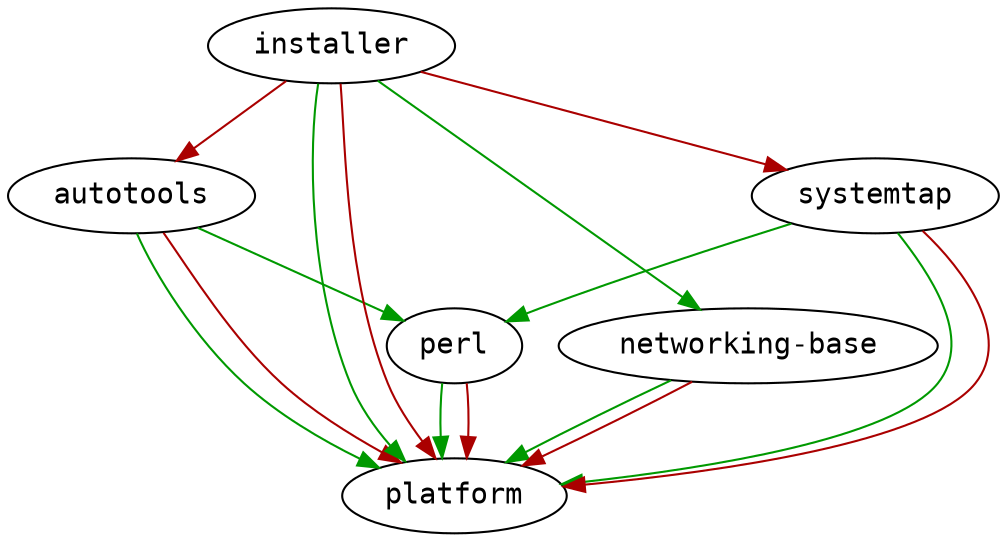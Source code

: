 digraph G {
  node [fontname=monospace];
  "autotools" -> "platform" [color="#009900"];
  "autotools" -> "perl" [color="#009900"];
  "autotools" -> "platform" [color="#aa0000"];
  "installer" -> "platform" [color="#009900"];
  "installer" -> "networking-base" [color="#009900"];
  "installer" -> "platform" [color="#aa0000"];
  "installer" -> "systemtap" [color="#aa0000"];
  "installer" -> "autotools" [color="#aa0000"];
  "networking-base" -> "platform" [color="#009900"];
  "networking-base" -> "platform" [color="#aa0000"];
  "perl" -> "platform" [color="#009900"];
  "perl" -> "platform" [color="#aa0000"];
  "systemtap" -> "platform" [color="#009900"];
  "systemtap" -> "perl" [color="#009900"];
  "systemtap" -> "platform" [color="#aa0000"];
}
